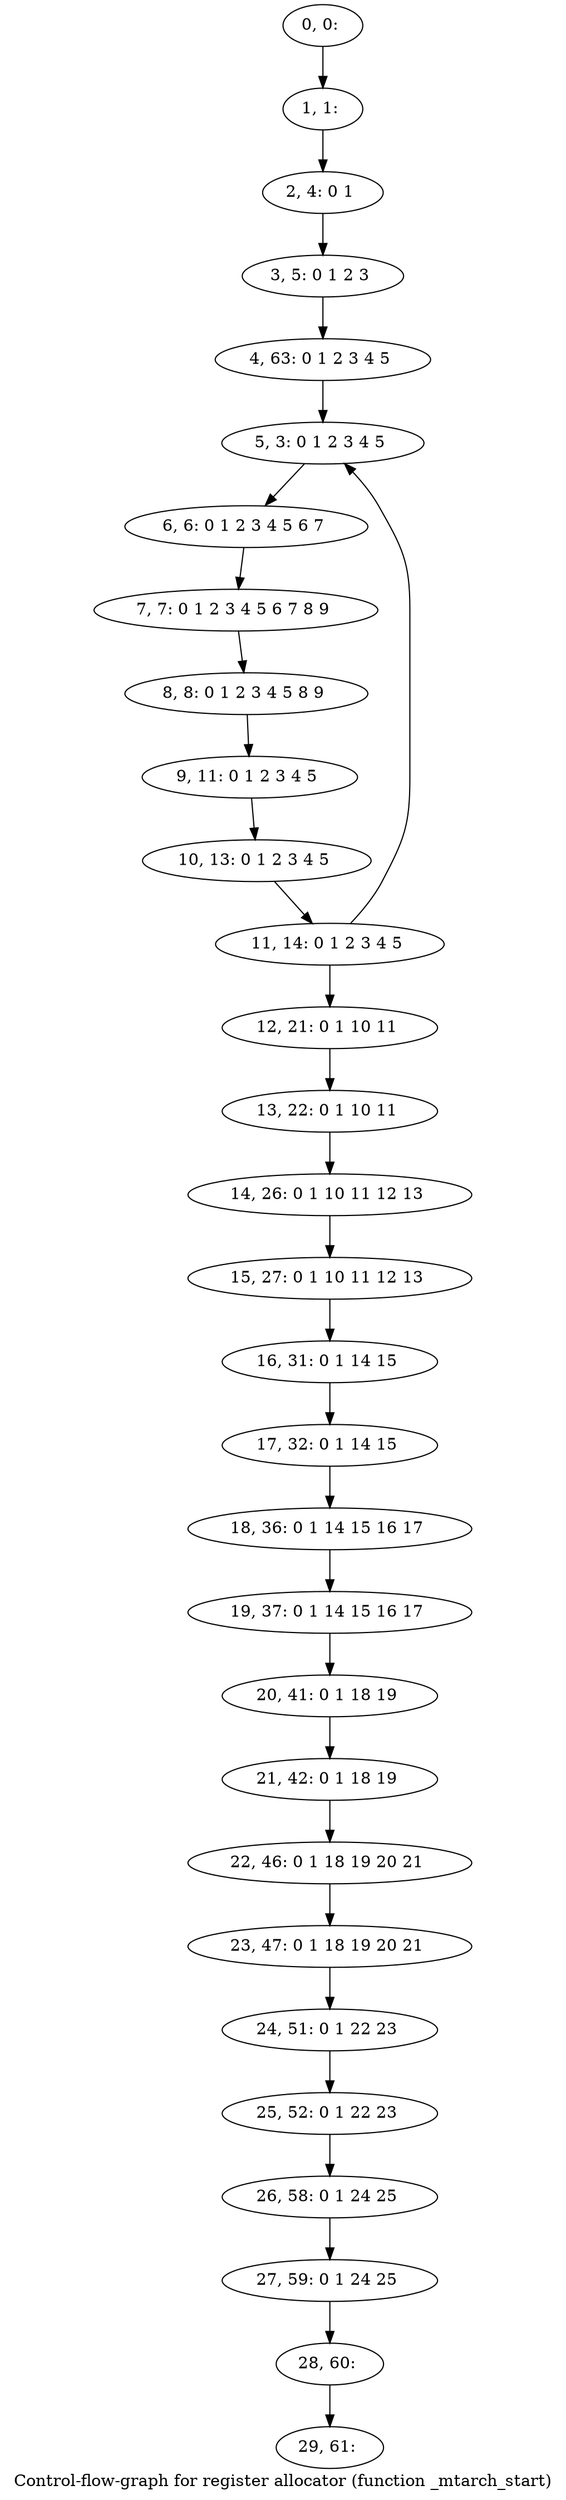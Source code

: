 digraph G {
graph [label="Control-flow-graph for register allocator (function _mtarch_start)"]
0[label="0, 0: "];
1[label="1, 1: "];
2[label="2, 4: 0 1 "];
3[label="3, 5: 0 1 2 3 "];
4[label="4, 63: 0 1 2 3 4 5 "];
5[label="5, 3: 0 1 2 3 4 5 "];
6[label="6, 6: 0 1 2 3 4 5 6 7 "];
7[label="7, 7: 0 1 2 3 4 5 6 7 8 9 "];
8[label="8, 8: 0 1 2 3 4 5 8 9 "];
9[label="9, 11: 0 1 2 3 4 5 "];
10[label="10, 13: 0 1 2 3 4 5 "];
11[label="11, 14: 0 1 2 3 4 5 "];
12[label="12, 21: 0 1 10 11 "];
13[label="13, 22: 0 1 10 11 "];
14[label="14, 26: 0 1 10 11 12 13 "];
15[label="15, 27: 0 1 10 11 12 13 "];
16[label="16, 31: 0 1 14 15 "];
17[label="17, 32: 0 1 14 15 "];
18[label="18, 36: 0 1 14 15 16 17 "];
19[label="19, 37: 0 1 14 15 16 17 "];
20[label="20, 41: 0 1 18 19 "];
21[label="21, 42: 0 1 18 19 "];
22[label="22, 46: 0 1 18 19 20 21 "];
23[label="23, 47: 0 1 18 19 20 21 "];
24[label="24, 51: 0 1 22 23 "];
25[label="25, 52: 0 1 22 23 "];
26[label="26, 58: 0 1 24 25 "];
27[label="27, 59: 0 1 24 25 "];
28[label="28, 60: "];
29[label="29, 61: "];
0->1 ;
1->2 ;
2->3 ;
3->4 ;
4->5 ;
5->6 ;
6->7 ;
7->8 ;
8->9 ;
9->10 ;
10->11 ;
11->12 ;
11->5 ;
12->13 ;
13->14 ;
14->15 ;
15->16 ;
16->17 ;
17->18 ;
18->19 ;
19->20 ;
20->21 ;
21->22 ;
22->23 ;
23->24 ;
24->25 ;
25->26 ;
26->27 ;
27->28 ;
28->29 ;
}
